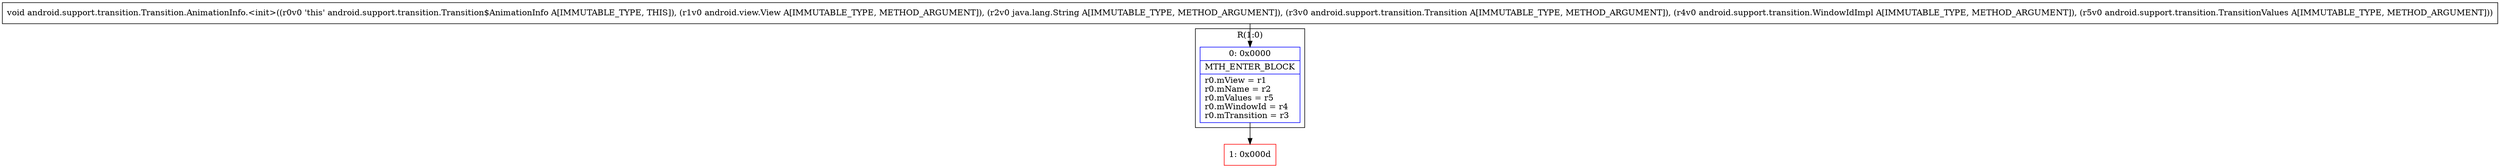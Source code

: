 digraph "CFG forandroid.support.transition.Transition.AnimationInfo.\<init\>(Landroid\/view\/View;Ljava\/lang\/String;Landroid\/support\/transition\/Transition;Landroid\/support\/transition\/WindowIdImpl;Landroid\/support\/transition\/TransitionValues;)V" {
subgraph cluster_Region_793232893 {
label = "R(1:0)";
node [shape=record,color=blue];
Node_0 [shape=record,label="{0\:\ 0x0000|MTH_ENTER_BLOCK\l|r0.mView = r1\lr0.mName = r2\lr0.mValues = r5\lr0.mWindowId = r4\lr0.mTransition = r3\l}"];
}
Node_1 [shape=record,color=red,label="{1\:\ 0x000d}"];
MethodNode[shape=record,label="{void android.support.transition.Transition.AnimationInfo.\<init\>((r0v0 'this' android.support.transition.Transition$AnimationInfo A[IMMUTABLE_TYPE, THIS]), (r1v0 android.view.View A[IMMUTABLE_TYPE, METHOD_ARGUMENT]), (r2v0 java.lang.String A[IMMUTABLE_TYPE, METHOD_ARGUMENT]), (r3v0 android.support.transition.Transition A[IMMUTABLE_TYPE, METHOD_ARGUMENT]), (r4v0 android.support.transition.WindowIdImpl A[IMMUTABLE_TYPE, METHOD_ARGUMENT]), (r5v0 android.support.transition.TransitionValues A[IMMUTABLE_TYPE, METHOD_ARGUMENT])) }"];
MethodNode -> Node_0;
Node_0 -> Node_1;
}


